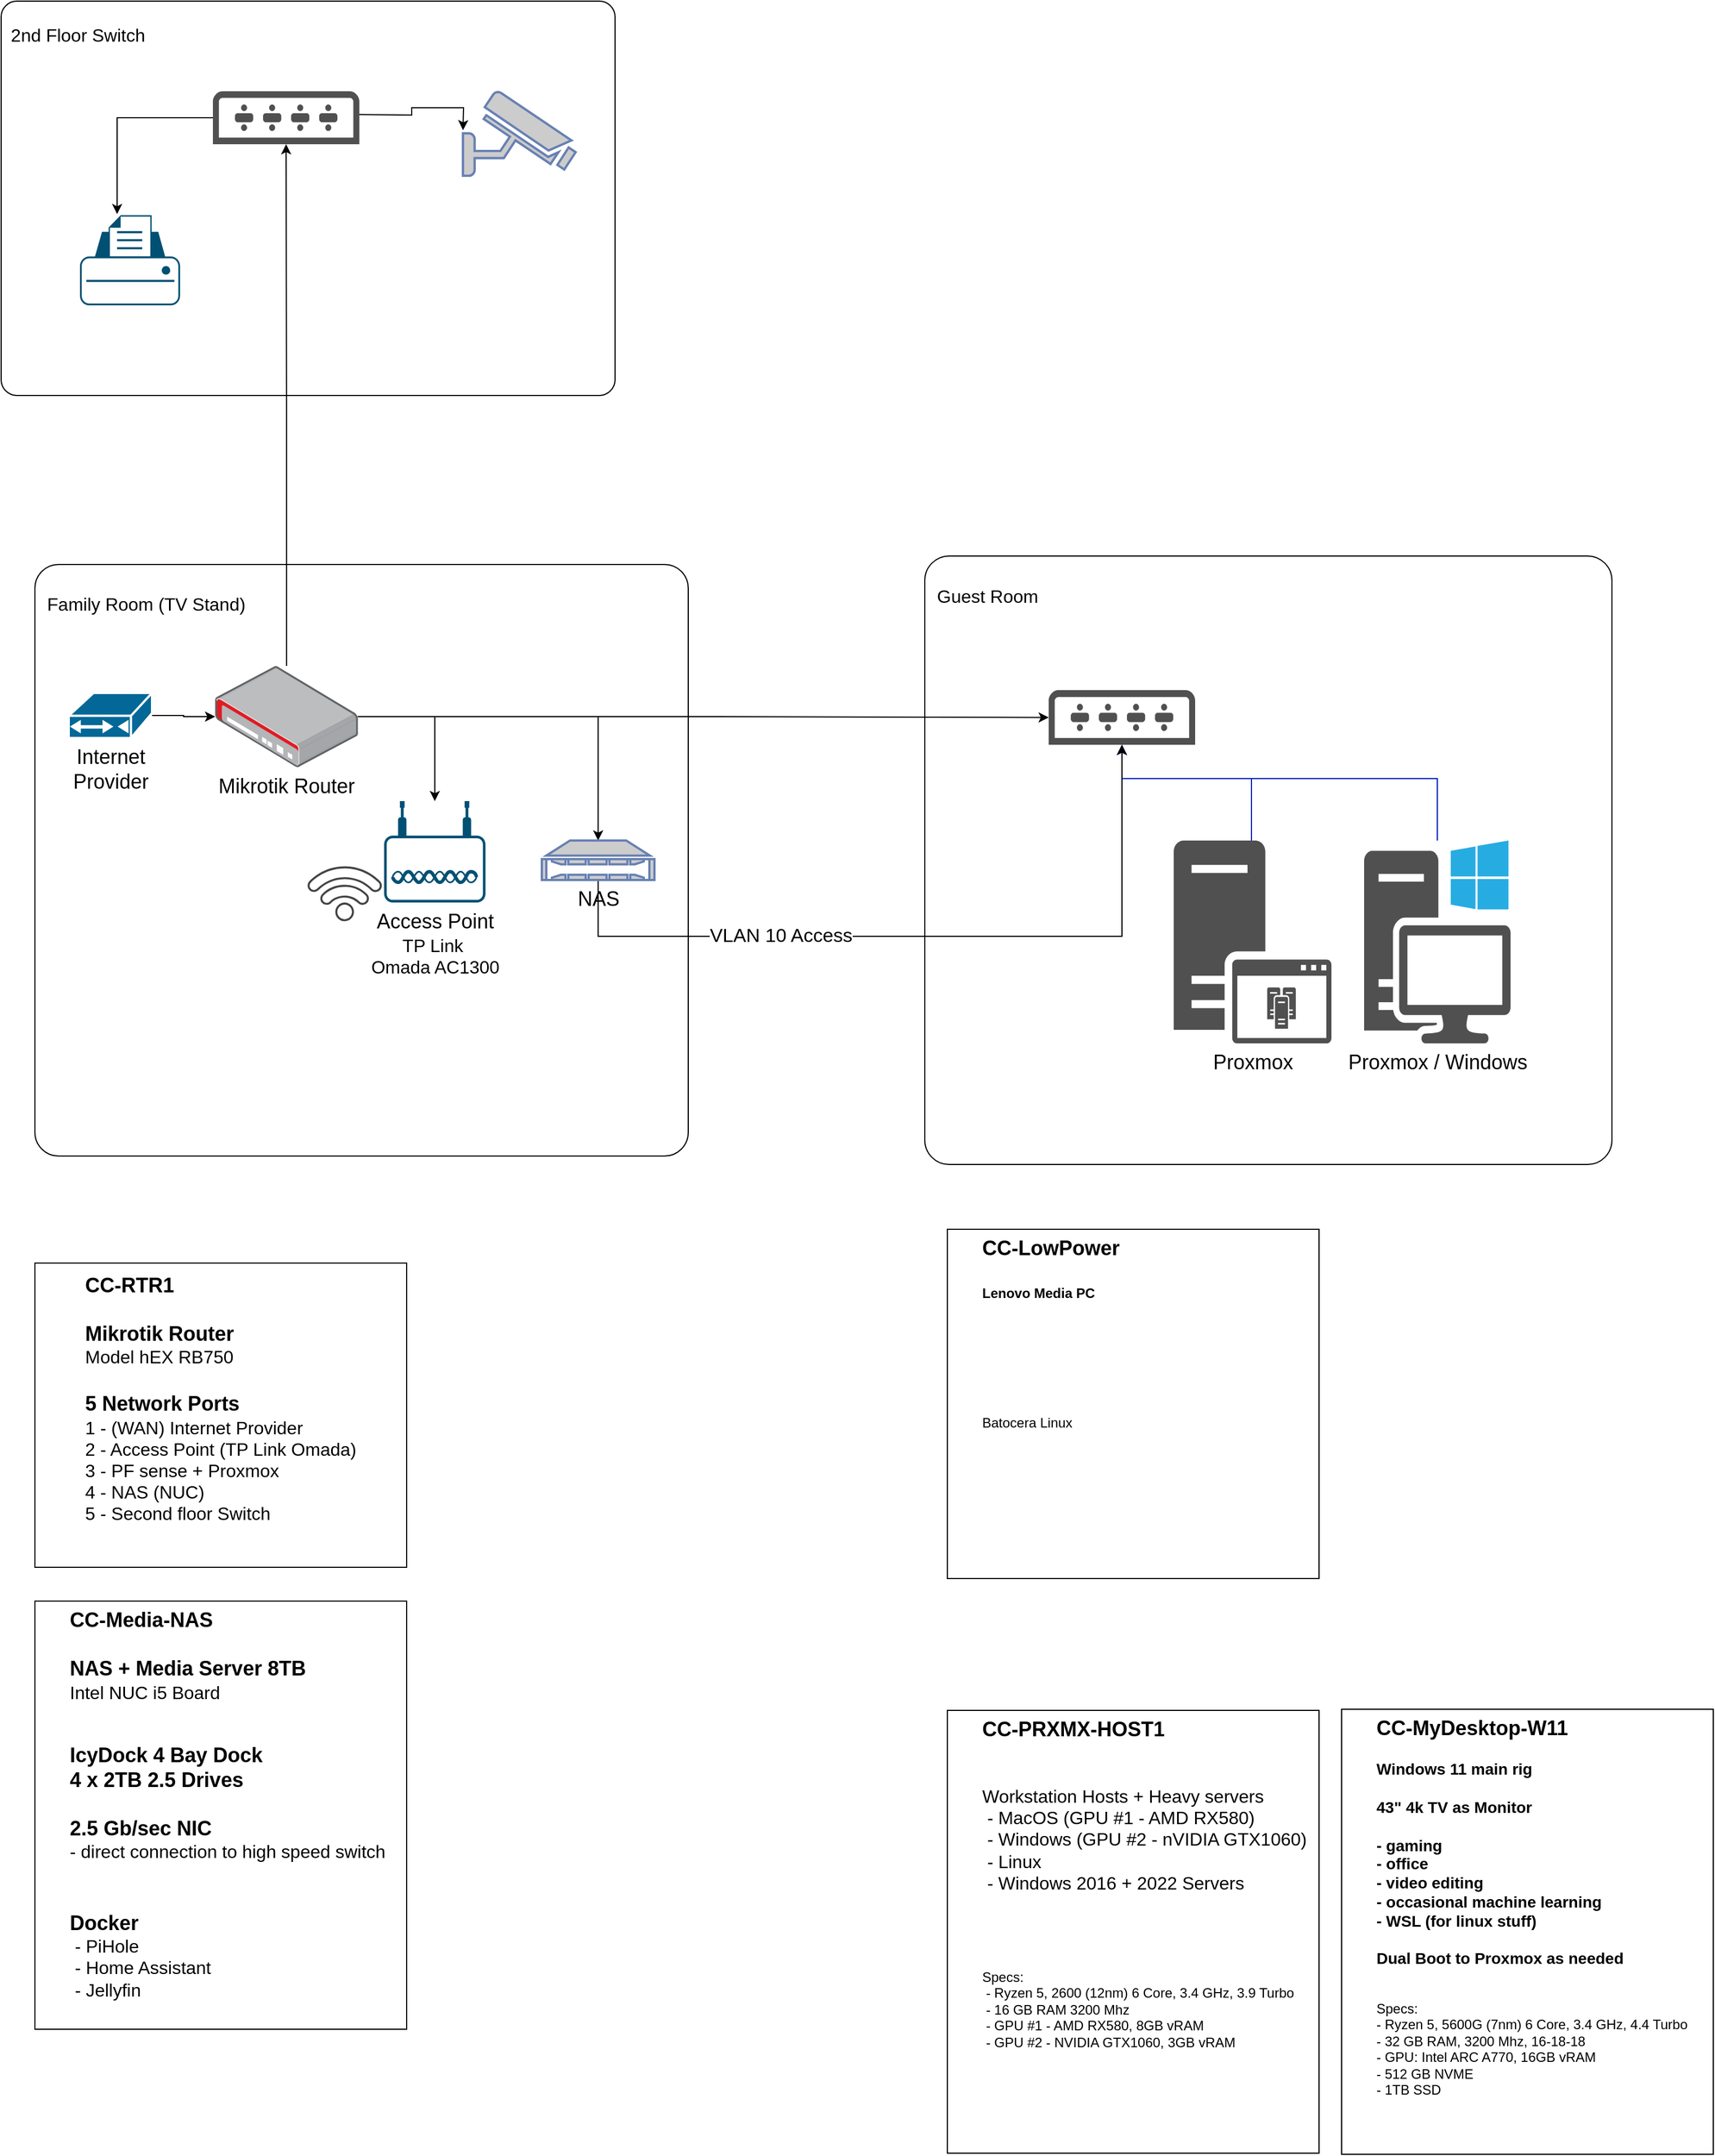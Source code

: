 <mxfile version="26.1.1">
  <diagram name="Page-1" id="XPaBfZjM7zRV51UBA6gc">
    <mxGraphModel dx="2046" dy="1131" grid="1" gridSize="10" guides="1" tooltips="1" connect="1" arrows="1" fold="1" page="1" pageScale="1" pageWidth="850" pageHeight="1100" math="0" shadow="0">
      <root>
        <mxCell id="0" />
        <mxCell id="1" parent="0" />
        <mxCell id="MZxmPqwpaUyvOTy3HO-6-4" value="&lt;div&gt;&lt;font style=&quot;font-size: 16px;&quot;&gt;&lt;br&gt;&lt;/font&gt;&lt;/div&gt;&lt;div&gt;&lt;font style=&quot;font-size: 16px;&quot;&gt;&amp;nbsp; Guest Room&lt;/font&gt;&lt;/div&gt;" style="rounded=1;whiteSpace=wrap;html=1;align=left;verticalAlign=top;arcSize=4;" vertex="1" parent="1">
          <mxGeometry x="870" y="512.5" width="610" height="540" as="geometry" />
        </mxCell>
        <mxCell id="MZxmPqwpaUyvOTy3HO-6-34" value="" style="group" vertex="1" connectable="0" parent="1">
          <mxGeometry x="1091" y="765" width="140" height="180" as="geometry" />
        </mxCell>
        <mxCell id="MZxmPqwpaUyvOTy3HO-6-32" value="&lt;font style=&quot;font-size: 18px;&quot;&gt;Proxmox&lt;/font&gt;" style="sketch=0;pointerEvents=1;shadow=0;dashed=0;html=1;strokeColor=none;fillColor=#505050;labelPosition=center;verticalLabelPosition=bottom;verticalAlign=top;outlineConnect=0;align=center;shape=mxgraph.office.servers.application_server;" vertex="1" parent="MZxmPqwpaUyvOTy3HO-6-34">
          <mxGeometry width="140" height="180.0" as="geometry" />
        </mxCell>
        <mxCell id="MZxmPqwpaUyvOTy3HO-6-33" value="" style="sketch=0;pointerEvents=1;shadow=0;dashed=0;html=1;strokeColor=none;fillColor=#505050;labelPosition=center;verticalLabelPosition=bottom;verticalAlign=top;outlineConnect=0;align=center;shape=mxgraph.office.servers.cluster_server;" vertex="1" parent="MZxmPqwpaUyvOTy3HO-6-34">
          <mxGeometry x="82.963" y="130.345" width="25.407" height="36.621" as="geometry" />
        </mxCell>
        <mxCell id="MZxmPqwpaUyvOTy3HO-6-2" value="&lt;br&gt;&lt;div&gt;&amp;nbsp; Family Room (TV Stand)&lt;/div&gt;" style="rounded=1;whiteSpace=wrap;html=1;align=left;verticalAlign=top;arcSize=4;fontSize=16;" vertex="1" parent="1">
          <mxGeometry x="80" y="520" width="580" height="525" as="geometry" />
        </mxCell>
        <mxCell id="MZxmPqwpaUyvOTy3HO-6-3" value="&lt;div&gt;&lt;br&gt;&lt;/div&gt;&lt;div&gt;&amp;nbsp; &lt;font style=&quot;font-size: 16px;&quot;&gt;2nd Floor Switch&lt;/font&gt;&lt;/div&gt;" style="rounded=1;whiteSpace=wrap;html=1;align=left;verticalAlign=top;arcSize=4;" vertex="1" parent="1">
          <mxGeometry x="50" y="20" width="545" height="350" as="geometry" />
        </mxCell>
        <mxCell id="MZxmPqwpaUyvOTy3HO-6-19" style="edgeStyle=orthogonalEdgeStyle;rounded=0;orthogonalLoop=1;jettySize=auto;html=1;" edge="1" parent="1" source="MZxmPqwpaUyvOTy3HO-6-12" target="MZxmPqwpaUyvOTy3HO-6-11">
          <mxGeometry relative="1" as="geometry" />
        </mxCell>
        <mxCell id="MZxmPqwpaUyvOTy3HO-6-27" style="edgeStyle=orthogonalEdgeStyle;rounded=0;orthogonalLoop=1;jettySize=auto;html=1;" edge="1" parent="1" source="MZxmPqwpaUyvOTy3HO-6-12" target="MZxmPqwpaUyvOTy3HO-6-26">
          <mxGeometry relative="1" as="geometry" />
        </mxCell>
        <mxCell id="MZxmPqwpaUyvOTy3HO-6-29" style="edgeStyle=orthogonalEdgeStyle;rounded=0;orthogonalLoop=1;jettySize=auto;html=1;" edge="1" parent="1" source="MZxmPqwpaUyvOTy3HO-6-12" target="MZxmPqwpaUyvOTy3HO-6-22">
          <mxGeometry relative="1" as="geometry" />
        </mxCell>
        <mxCell id="MZxmPqwpaUyvOTy3HO-6-49" style="edgeStyle=orthogonalEdgeStyle;rounded=0;orthogonalLoop=1;jettySize=auto;html=1;" edge="1" parent="1" source="MZxmPqwpaUyvOTy3HO-6-12" target="MZxmPqwpaUyvOTy3HO-6-48">
          <mxGeometry relative="1" as="geometry" />
        </mxCell>
        <mxCell id="MZxmPqwpaUyvOTy3HO-6-12" value="&lt;font style=&quot;font-size: 18px;&quot;&gt;Mikrotik Router&lt;/font&gt;" style="image;points=[];aspect=fixed;html=1;align=center;shadow=0;dashed=0;image=img/lib/allied_telesis/security/Router_VPN.svg;" vertex="1" parent="1">
          <mxGeometry x="240" y="610" width="126.82" height="90" as="geometry" />
        </mxCell>
        <mxCell id="MZxmPqwpaUyvOTy3HO-6-13" value="&lt;div&gt;&lt;font style=&quot;font-size: 18px;&quot;&gt;Internet&lt;/font&gt;&lt;/div&gt;&lt;div&gt;&lt;font style=&quot;font-size: 18px;&quot;&gt;Provider&lt;/font&gt;&lt;/div&gt;" style="shape=mxgraph.cisco.modems_and_phones.cable_modem;html=1;pointerEvents=1;dashed=0;fillColor=#036897;strokeColor=#ffffff;strokeWidth=2;verticalLabelPosition=bottom;verticalAlign=top;align=center;outlineConnect=0;" vertex="1" parent="1">
          <mxGeometry x="110" y="634" width="74" height="40" as="geometry" />
        </mxCell>
        <mxCell id="MZxmPqwpaUyvOTy3HO-6-15" style="edgeStyle=orthogonalEdgeStyle;rounded=0;orthogonalLoop=1;jettySize=auto;html=1;" edge="1" parent="1" source="MZxmPqwpaUyvOTy3HO-6-13" target="MZxmPqwpaUyvOTy3HO-6-12">
          <mxGeometry relative="1" as="geometry" />
        </mxCell>
        <mxCell id="MZxmPqwpaUyvOTy3HO-6-22" value="" style="sketch=0;pointerEvents=1;shadow=0;dashed=0;html=1;strokeColor=none;fillColor=#505050;labelPosition=center;verticalLabelPosition=bottom;verticalAlign=top;outlineConnect=0;align=center;shape=mxgraph.office.devices.switch;" vertex="1" parent="1">
          <mxGeometry x="980" y="631.5" width="130" height="48.5" as="geometry" />
        </mxCell>
        <mxCell id="MZxmPqwpaUyvOTy3HO-6-39" style="edgeStyle=orthogonalEdgeStyle;rounded=0;orthogonalLoop=1;jettySize=auto;html=1;" edge="1" parent="1">
          <mxGeometry relative="1" as="geometry">
            <mxPoint x="368" y="120.571" as="sourcePoint" />
            <mxPoint x="460" y="134.571" as="targetPoint" />
          </mxGeometry>
        </mxCell>
        <mxCell id="MZxmPqwpaUyvOTy3HO-6-26" value="" style="sketch=0;pointerEvents=1;shadow=0;dashed=0;html=1;strokeColor=none;fillColor=#505050;labelPosition=center;verticalLabelPosition=bottom;verticalAlign=top;outlineConnect=0;align=center;shape=mxgraph.office.devices.switch;" vertex="1" parent="1">
          <mxGeometry x="238" y="100" width="130" height="47" as="geometry" />
        </mxCell>
        <mxCell id="MZxmPqwpaUyvOTy3HO-6-36" style="edgeStyle=orthogonalEdgeStyle;rounded=0;orthogonalLoop=1;jettySize=auto;html=1;fillColor=#0050ef;strokeColor=#001DBC;jumpSize=18;" edge="1" parent="1" source="MZxmPqwpaUyvOTy3HO-6-30" target="MZxmPqwpaUyvOTy3HO-6-22">
          <mxGeometry relative="1" as="geometry">
            <Array as="points">
              <mxPoint x="1325" y="710" />
              <mxPoint x="1045" y="710" />
            </Array>
          </mxGeometry>
        </mxCell>
        <mxCell id="MZxmPqwpaUyvOTy3HO-6-30" value="&lt;font style=&quot;font-size: 18px;&quot;&gt;Proxmox / Windows&lt;/font&gt;" style="sketch=0;pointerEvents=1;shadow=0;dashed=0;html=1;strokeColor=none;fillColor=#505050;labelPosition=center;verticalLabelPosition=bottom;verticalAlign=top;outlineConnect=0;align=center;shape=mxgraph.office.devices.workstation_pc;" vertex="1" parent="1">
          <mxGeometry x="1260" y="765" width="130" height="180" as="geometry" />
        </mxCell>
        <mxCell id="MZxmPqwpaUyvOTy3HO-6-35" style="edgeStyle=orthogonalEdgeStyle;rounded=0;orthogonalLoop=1;jettySize=auto;html=1;fillColor=#0050ef;strokeColor=#001DBC;jumpSize=18;" edge="1" parent="1" source="MZxmPqwpaUyvOTy3HO-6-32" target="MZxmPqwpaUyvOTy3HO-6-22">
          <mxGeometry relative="1" as="geometry">
            <Array as="points">
              <mxPoint x="1160" y="710" />
              <mxPoint x="1045" y="710" />
            </Array>
          </mxGeometry>
        </mxCell>
        <mxCell id="MZxmPqwpaUyvOTy3HO-6-38" value="" style="fontColor=#0066CC;verticalAlign=top;verticalLabelPosition=bottom;labelPosition=center;align=center;html=1;outlineConnect=0;fillColor=#CCCCCC;strokeColor=#6881B3;gradientColor=none;gradientDirection=north;strokeWidth=2;shape=mxgraph.networks.security_camera;" vertex="1" parent="1">
          <mxGeometry x="460" y="100" width="100" height="75" as="geometry" />
        </mxCell>
        <mxCell id="MZxmPqwpaUyvOTy3HO-6-40" value="" style="points=[[0.22,0.185,0],[0.5,0,0],[0.78,0.185,0],[0.975,0.49,0],[1,0.73,0],[0.975,0.97,0],[0.5,1,0],[0.025,0.97,0],[0,0.73,0],[0.025,0.49,0]];verticalLabelPosition=bottom;sketch=0;html=1;verticalAlign=top;aspect=fixed;align=center;pointerEvents=1;shape=mxgraph.cisco19.printer;fillColor=#005073;strokeColor=none;" vertex="1" parent="1">
          <mxGeometry x="120" y="210" width="88.89" height="80" as="geometry" />
        </mxCell>
        <mxCell id="MZxmPqwpaUyvOTy3HO-6-41" style="edgeStyle=orthogonalEdgeStyle;rounded=0;orthogonalLoop=1;jettySize=auto;html=1;entryX=0.371;entryY=-0.012;entryDx=0;entryDy=0;entryPerimeter=0;" edge="1" parent="1" source="MZxmPqwpaUyvOTy3HO-6-26" target="MZxmPqwpaUyvOTy3HO-6-40">
          <mxGeometry relative="1" as="geometry" />
        </mxCell>
        <mxCell id="MZxmPqwpaUyvOTy3HO-6-44" value="&lt;div align=&quot;left&quot;&gt;&lt;font style=&quot;font-size: 18px;&quot;&gt;&lt;b&gt;CC-RTR1&lt;/b&gt;&lt;/font&gt;&lt;/div&gt;&lt;div align=&quot;left&quot;&gt;&lt;font style=&quot;font-size: 18px;&quot;&gt;&lt;b&gt;&lt;br&gt;&lt;/b&gt;&lt;/font&gt;&lt;/div&gt;&lt;div align=&quot;left&quot;&gt;&lt;font style=&quot;font-size: 18px;&quot;&gt;&lt;b&gt;Mikrotik Router&lt;/b&gt;&lt;/font&gt;&lt;/div&gt;&lt;div align=&quot;left&quot;&gt;&lt;font style=&quot;font-size: 16px;&quot;&gt;Model hEX RB750&lt;/font&gt;&lt;/div&gt;&lt;div align=&quot;left&quot;&gt;&lt;font style=&quot;font-size: 18px;&quot;&gt;&lt;br&gt;&lt;/font&gt;&lt;/div&gt;&lt;div align=&quot;left&quot;&gt;&lt;font style=&quot;font-size: 18px;&quot;&gt;&lt;b&gt;5 Network Ports&lt;/b&gt;&lt;/font&gt;&lt;/div&gt;&lt;div align=&quot;left&quot;&gt;&lt;font style=&quot;font-size: 16px;&quot;&gt;1 - (WAN) Internet Provider&amp;nbsp;&lt;/font&gt;&lt;/div&gt;&lt;div align=&quot;left&quot;&gt;&lt;font style=&quot;font-size: 16px;&quot;&gt;2 - Access Point (TP Link Omada)&lt;/font&gt;&lt;/div&gt;&lt;div align=&quot;left&quot;&gt;&lt;font style=&quot;font-size: 16px;&quot;&gt;3 - PF sense + Proxmox &lt;br&gt;&lt;/font&gt;&lt;/div&gt;&lt;div align=&quot;left&quot;&gt;&lt;font style=&quot;font-size: 16px;&quot;&gt;4 - NAS (NUC)&lt;/font&gt;&lt;/div&gt;&lt;div align=&quot;left&quot;&gt;&lt;font style=&quot;font-size: 16px;&quot;&gt;5 - Second floor Switch &lt;br&gt;&lt;/font&gt;&lt;/div&gt;&lt;div&gt;&lt;br&gt;&lt;/div&gt;&lt;div&gt;&lt;br&gt;&lt;/div&gt;" style="whiteSpace=wrap;html=1;" vertex="1" parent="1">
          <mxGeometry x="80" y="1140" width="330" height="270" as="geometry" />
        </mxCell>
        <mxCell id="MZxmPqwpaUyvOTy3HO-6-47" value="&lt;div align=&quot;left&quot;&gt;&lt;font style=&quot;font-size: 18px;&quot;&gt;&lt;b&gt;CC-Media-NAS&lt;/b&gt;&lt;/font&gt;&lt;/div&gt;&lt;div align=&quot;left&quot;&gt;&lt;font style=&quot;font-size: 18px;&quot;&gt;&lt;b&gt;&lt;br&gt;&lt;/b&gt;&lt;/font&gt;&lt;/div&gt;&lt;div align=&quot;left&quot;&gt;&lt;font style=&quot;font-size: 18px;&quot;&gt;&lt;b&gt;NAS + Media Server 8TB&lt;/b&gt;&lt;/font&gt;&lt;/div&gt;&lt;div align=&quot;left&quot;&gt;&lt;font style=&quot;font-size: 16px;&quot;&gt;Intel NUC i5 Board&lt;/font&gt;&lt;/div&gt;&lt;div align=&quot;left&quot;&gt;&lt;font style=&quot;font-size: 18px;&quot;&gt;&lt;br&gt;&lt;/font&gt;&lt;/div&gt;&lt;br&gt;&lt;div align=&quot;left&quot;&gt;&lt;font style=&quot;font-size: 18px;&quot;&gt;&lt;b&gt;IcyDock 4 Bay Dock &lt;br&gt;&lt;/b&gt;&lt;/font&gt;&lt;/div&gt;&lt;div align=&quot;left&quot;&gt;&lt;div align=&quot;left&quot;&gt;&lt;font style=&quot;font-size: 18px;&quot;&gt;&lt;b&gt;4 x 2TB 2.5 Drives&lt;/b&gt;&lt;/font&gt;&lt;/div&gt;&lt;div align=&quot;left&quot;&gt;&lt;font style=&quot;font-size: 18px;&quot;&gt;&lt;b&gt;&lt;br&gt;&lt;/b&gt;&lt;/font&gt;&lt;/div&gt;&lt;div align=&quot;left&quot;&gt;&lt;font style=&quot;font-size: 18px;&quot;&gt;&lt;b&gt;2.5 Gb/sec NIC &lt;/b&gt;&lt;/font&gt;&lt;font style=&quot;font-size: 16px;&quot;&gt;&lt;b&gt;&lt;br&gt;&lt;/b&gt;&lt;/font&gt;&lt;/div&gt;&lt;div align=&quot;left&quot;&gt;&lt;font style=&quot;font-size: 16px;&quot;&gt;- direct connection to high speed switch&lt;/font&gt;&lt;/div&gt;&lt;div align=&quot;left&quot;&gt;&lt;font style=&quot;font-size: 18px;&quot;&gt;&lt;b&gt;&lt;br&gt;&lt;/b&gt;&lt;/font&gt;&lt;/div&gt;&lt;div align=&quot;left&quot;&gt;&lt;font style=&quot;font-size: 18px;&quot;&gt;&lt;b&gt;&lt;br&gt;&lt;/b&gt;&lt;/font&gt;&lt;/div&gt;&lt;div align=&quot;left&quot;&gt;&lt;font style=&quot;font-size: 18px;&quot;&gt;&lt;b&gt;Docker&lt;/b&gt;&lt;/font&gt;&lt;/div&gt;&lt;div align=&quot;left&quot;&gt;&lt;font style=&quot;font-size: 16px;&quot;&gt;&amp;nbsp;- PiHole&lt;/font&gt;&lt;/div&gt;&lt;div align=&quot;left&quot;&gt;&lt;font style=&quot;font-size: 16px;&quot;&gt;&amp;nbsp;- Home Assistant&lt;/font&gt;&lt;/div&gt;&lt;div align=&quot;left&quot;&gt;&lt;font style=&quot;font-size: 16px;&quot;&gt;&amp;nbsp;- Jellyfin&lt;/font&gt;&lt;/div&gt;&lt;div align=&quot;left&quot;&gt;&lt;font style=&quot;font-size: 16px;&quot;&gt;&amp;nbsp; &lt;br&gt;&lt;/font&gt;&lt;/div&gt;&lt;div align=&quot;left&quot;&gt;&lt;font style=&quot;font-size: 16px;&quot;&gt;&amp;nbsp;&lt;/font&gt;&lt;/div&gt;&lt;div align=&quot;left&quot;&gt;&lt;br&gt;&lt;/div&gt;&lt;br&gt;&lt;/div&gt;&lt;div&gt;&lt;br&gt;&lt;/div&gt;" style="whiteSpace=wrap;html=1;align=left;spacingLeft=29;verticalAlign=top;" vertex="1" parent="1">
          <mxGeometry x="80" y="1440" width="330" height="380" as="geometry" />
        </mxCell>
        <mxCell id="MZxmPqwpaUyvOTy3HO-6-51" style="edgeStyle=orthogonalEdgeStyle;rounded=0;orthogonalLoop=1;jettySize=auto;html=1;" edge="1" parent="1" source="MZxmPqwpaUyvOTy3HO-6-48" target="MZxmPqwpaUyvOTy3HO-6-22">
          <mxGeometry relative="1" as="geometry">
            <Array as="points">
              <mxPoint x="580" y="850" />
              <mxPoint x="1045" y="850" />
            </Array>
          </mxGeometry>
        </mxCell>
        <mxCell id="MZxmPqwpaUyvOTy3HO-6-52" value="&lt;font style=&quot;font-size: 17px;&quot;&gt;VLAN 10 Access &lt;/font&gt;" style="edgeLabel;html=1;align=center;verticalAlign=middle;resizable=0;points=[];" vertex="1" connectable="0" parent="MZxmPqwpaUyvOTy3HO-6-51">
          <mxGeometry x="-0.381" relative="1" as="geometry">
            <mxPoint as="offset" />
          </mxGeometry>
        </mxCell>
        <mxCell id="MZxmPqwpaUyvOTy3HO-6-48" value="NAS" style="fontColor=#000000;verticalAlign=top;verticalLabelPosition=bottom;labelPosition=center;align=center;html=1;outlineConnect=0;fillColor=#CCCCCC;strokeColor=#6881B3;gradientColor=none;gradientDirection=north;strokeWidth=2;shape=mxgraph.networks.nas_filer;fontSize=18;" vertex="1" parent="1">
          <mxGeometry x="530" y="765" width="100" height="35" as="geometry" />
        </mxCell>
        <mxCell id="MZxmPqwpaUyvOTy3HO-6-50" value="" style="group" vertex="1" connectable="0" parent="1">
          <mxGeometry x="319.645" y="730" width="160.355" height="110.355" as="geometry" />
        </mxCell>
        <mxCell id="MZxmPqwpaUyvOTy3HO-6-11" value="&lt;div&gt;&lt;font style=&quot;font-size: 18px;&quot;&gt;Access Point&lt;/font&gt;&lt;/div&gt;&lt;div&gt;&lt;font style=&quot;font-size: 16px;&quot;&gt;TP Link&amp;nbsp;&lt;/font&gt;&lt;/div&gt;&lt;div&gt;&lt;font style=&quot;font-size: 16px;&quot;&gt;Omada AC1300&lt;/font&gt;&lt;/div&gt;&lt;div&gt;&lt;br&gt;&lt;/div&gt;" style="points=[[0.03,0.36,0],[0.18,0,0],[0.5,0.34,0],[0.82,0,0],[0.97,0.36,0],[1,0.67,0],[0.975,0.975,0],[0.5,1,0],[0.025,0.975,0],[0,0.67,0]];verticalLabelPosition=bottom;sketch=0;html=1;verticalAlign=top;aspect=fixed;align=center;pointerEvents=1;shape=mxgraph.cisco19.wireless_access_point;fillColor=#005073;strokeColor=none;rotation=0;" vertex="1" parent="MZxmPqwpaUyvOTy3HO-6-50">
          <mxGeometry x="70.355" width="90" height="90" as="geometry" />
        </mxCell>
        <mxCell id="MZxmPqwpaUyvOTy3HO-6-21" value="" style="sketch=0;pointerEvents=1;shadow=0;dashed=0;html=1;strokeColor=none;fillColor=#434445;aspect=fixed;labelPosition=center;verticalLabelPosition=bottom;verticalAlign=top;align=center;outlineConnect=0;shape=mxgraph.vvd.wi_fi;rotation=-45;" vertex="1" parent="MZxmPqwpaUyvOTy3HO-6-50">
          <mxGeometry x="10.355" y="50" width="50" height="50" as="geometry" />
        </mxCell>
        <mxCell id="MZxmPqwpaUyvOTy3HO-6-53" value="&lt;div align=&quot;left&quot;&gt;&lt;font style=&quot;font-size: 18px;&quot;&gt;&lt;b&gt;CC-PRXMX-HOST1&lt;/b&gt;&lt;/font&gt;&lt;/div&gt;&lt;div align=&quot;left&quot;&gt;&lt;font style=&quot;font-size: 16px;&quot;&gt;&lt;b&gt;&lt;br&gt;&lt;/b&gt;&lt;/font&gt;&lt;/div&gt;&lt;font style=&quot;font-size: 16px;&quot;&gt;&lt;b&gt;&lt;br&gt;&lt;/b&gt;&lt;/font&gt;&lt;div&gt;&lt;font style=&quot;font-size: 16px;&quot;&gt;Workstation Hosts + Heavy servers&lt;/font&gt;&lt;/div&gt;&lt;div&gt;&lt;font style=&quot;font-size: 16px;&quot;&gt;&amp;nbsp;&lt;/font&gt;&lt;font style=&quot;font-size: 16px;&quot;&gt;- MacOS (GPU #1 - AMD RX580)&lt;/font&gt;&lt;/div&gt;&lt;div&gt;&lt;font style=&quot;font-size: 16px;&quot;&gt;&amp;nbsp;- Windows (GPU #2 - nVIDIA GTX1060)&lt;/font&gt;&lt;/div&gt;&lt;div&gt;&lt;font style=&quot;font-size: 16px;&quot;&gt;&amp;nbsp;- Linux&lt;/font&gt;&lt;/div&gt;&lt;div&gt;&lt;font style=&quot;font-size: 16px;&quot;&gt;&amp;nbsp;- Windows 2016 + 2022 Servers &lt;br&gt;&lt;/font&gt;&lt;/div&gt;&lt;div&gt;&lt;font style=&quot;font-size: 16px;&quot;&gt;&amp;nbsp;&lt;/font&gt;&lt;/div&gt;&lt;div&gt;&lt;font style=&quot;font-size: 16px;&quot;&gt;&lt;br&gt;&lt;/font&gt;&lt;/div&gt;&lt;div&gt;&lt;br&gt;&lt;/div&gt;&lt;div&gt;&lt;br&gt;&lt;/div&gt;&lt;div&gt;Specs:&lt;/div&gt;&lt;div&gt;&amp;nbsp;- Ryzen 5, 2600 (12nm) 6 Core, 3.4 GHz, 3.9 Turbo&lt;/div&gt;&lt;div&gt;&amp;nbsp;- 16 GB RAM 3200 Mhz&lt;/div&gt;&lt;div&gt;&amp;nbsp;- GPU #1 - AMD RX580, 8GB vRAM&lt;/div&gt;&lt;div&gt;&amp;nbsp;- GPU #2 - NVIDIA GTX1060, 3GB vRAM&lt;/div&gt;&lt;div&gt;&lt;br&gt;&lt;/div&gt;" style="whiteSpace=wrap;html=1;align=left;spacingLeft=29;verticalAlign=top;" vertex="1" parent="1">
          <mxGeometry x="890" y="1537" width="330" height="393" as="geometry" />
        </mxCell>
        <mxCell id="MZxmPqwpaUyvOTy3HO-6-54" value="&lt;div align=&quot;left&quot;&gt;&lt;b&gt;&lt;font style=&quot;font-size: 18px;&quot;&gt;CC-MyDesktop-W11&lt;/font&gt;&lt;/b&gt;&lt;/div&gt;&lt;div align=&quot;left&quot;&gt;&lt;font style=&quot;font-size: 14px;&quot;&gt;&lt;b&gt;&lt;br&gt;&lt;/b&gt;&lt;/font&gt;&lt;/div&gt;&lt;div&gt;&lt;font style=&quot;font-size: 14px;&quot;&gt;&lt;b&gt;Windows 11 main rig&lt;/b&gt;&lt;/font&gt;&lt;/div&gt;&lt;div&gt;&lt;font style=&quot;font-size: 14px;&quot;&gt;&lt;b&gt;&lt;br&gt;&lt;/b&gt;&lt;/font&gt;&lt;/div&gt;&lt;div&gt;&lt;font style=&quot;font-size: 14px;&quot;&gt;&lt;b&gt;43&quot; 4k TV as Monitor&lt;/b&gt;&lt;/font&gt;&lt;/div&gt;&lt;div&gt;&lt;font style=&quot;font-size: 14px;&quot;&gt;&lt;b&gt;&lt;br&gt;&lt;/b&gt;&lt;/font&gt;&lt;/div&gt;&lt;div&gt;&lt;font style=&quot;font-size: 14px;&quot;&gt;&lt;b&gt;- gaming&lt;/b&gt;&lt;/font&gt;&lt;/div&gt;&lt;div&gt;&lt;font style=&quot;font-size: 14px;&quot;&gt;&lt;b&gt;- office&lt;/b&gt;&lt;/font&gt;&lt;/div&gt;&lt;div&gt;&lt;font style=&quot;font-size: 14px;&quot;&gt;&lt;b&gt;- video editing&lt;/b&gt;&lt;/font&gt;&lt;/div&gt;&lt;div&gt;&lt;font style=&quot;font-size: 14px;&quot;&gt;&lt;b&gt;- occasional machine learning&lt;/b&gt;&lt;/font&gt;&lt;/div&gt;&lt;div&gt;&lt;font style=&quot;font-size: 14px;&quot;&gt;&lt;b&gt;- WSL (for linux stuff)&lt;/b&gt;&lt;/font&gt;&lt;/div&gt;&lt;div&gt;&lt;font style=&quot;font-size: 14px;&quot;&gt;&lt;b&gt;&lt;br&gt;&lt;/b&gt;&lt;/font&gt;&lt;/div&gt;&lt;div&gt;&lt;font style=&quot;font-size: 14px;&quot;&gt;&lt;b&gt;Dual Boot to Proxmox as needed&lt;/b&gt;&lt;/font&gt;&lt;/div&gt;&lt;div&gt;&lt;br&gt;&lt;/div&gt;&lt;div&gt;&lt;br&gt;&lt;/div&gt;&lt;div&gt;Specs:&lt;/div&gt;&lt;div&gt;- Ryzen 5, 5600G (7nm) 6 Core, 3.4 GHz, 4.4 Turbo &lt;br&gt;&lt;/div&gt;&lt;div&gt;- 32 GB RAM, 3200 Mhz, 16-18-18&lt;/div&gt;&lt;div&gt;- GPU: Intel ARC A770, 16GB vRAM &lt;br&gt;&lt;/div&gt;&lt;div&gt;- 512 GB NVME&lt;/div&gt;&lt;div&gt;- 1TB SSD&amp;nbsp; &lt;br&gt;&lt;/div&gt;" style="whiteSpace=wrap;html=1;align=left;spacingLeft=29;verticalAlign=top;" vertex="1" parent="1">
          <mxGeometry x="1240" y="1536" width="330" height="395" as="geometry" />
        </mxCell>
        <mxCell id="MZxmPqwpaUyvOTy3HO-6-56" value="&lt;div align=&quot;left&quot;&gt;&lt;font style=&quot;font-size: 18px;&quot;&gt;&lt;b&gt;CC-LowPower&lt;/b&gt;&lt;/font&gt;&lt;/div&gt;&lt;div align=&quot;left&quot;&gt;&lt;font style=&quot;font-size: 18px;&quot;&gt;&lt;b&gt;&lt;br&gt;&lt;/b&gt;&lt;/font&gt;&lt;/div&gt;&lt;div align=&quot;left&quot;&gt;&lt;b&gt;Lenovo Media PC&lt;/b&gt;&lt;/div&gt;&lt;div align=&quot;left&quot;&gt;&lt;div align=&quot;left&quot;&gt;&lt;font style=&quot;font-size: 18px;&quot;&gt;&lt;b&gt;&lt;br&gt;&lt;/b&gt;&lt;/font&gt;&lt;/div&gt;&lt;div align=&quot;left&quot;&gt;&lt;font style=&quot;font-size: 18px;&quot;&gt;&lt;b&gt;&lt;br&gt;&lt;/b&gt;&lt;/font&gt;&lt;/div&gt;&lt;br&gt;&lt;/div&gt;&lt;div&gt;&lt;br&gt;&lt;/div&gt;&lt;div&gt;&lt;br&gt;&lt;/div&gt;&lt;div&gt;&lt;br&gt;&lt;/div&gt;&lt;div&gt;Batocera Linux&lt;/div&gt;" style="whiteSpace=wrap;html=1;align=left;spacingLeft=29;verticalAlign=top;" vertex="1" parent="1">
          <mxGeometry x="890" y="1110" width="330" height="310" as="geometry" />
        </mxCell>
      </root>
    </mxGraphModel>
  </diagram>
</mxfile>
